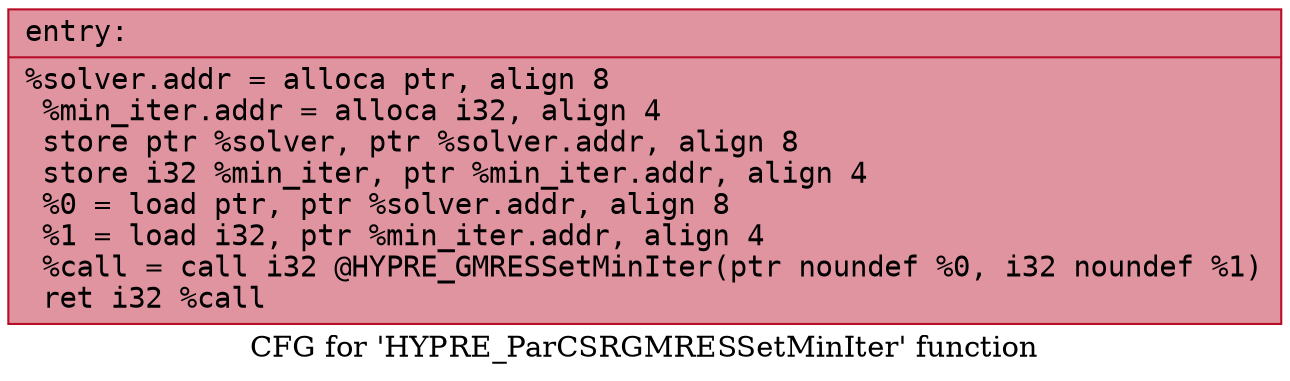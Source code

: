 digraph "CFG for 'HYPRE_ParCSRGMRESSetMinIter' function" {
	label="CFG for 'HYPRE_ParCSRGMRESSetMinIter' function";

	Node0x55e35e763140 [shape=record,color="#b70d28ff", style=filled, fillcolor="#b70d2870" fontname="Courier",label="{entry:\l|  %solver.addr = alloca ptr, align 8\l  %min_iter.addr = alloca i32, align 4\l  store ptr %solver, ptr %solver.addr, align 8\l  store i32 %min_iter, ptr %min_iter.addr, align 4\l  %0 = load ptr, ptr %solver.addr, align 8\l  %1 = load i32, ptr %min_iter.addr, align 4\l  %call = call i32 @HYPRE_GMRESSetMinIter(ptr noundef %0, i32 noundef %1)\l  ret i32 %call\l}"];
}

